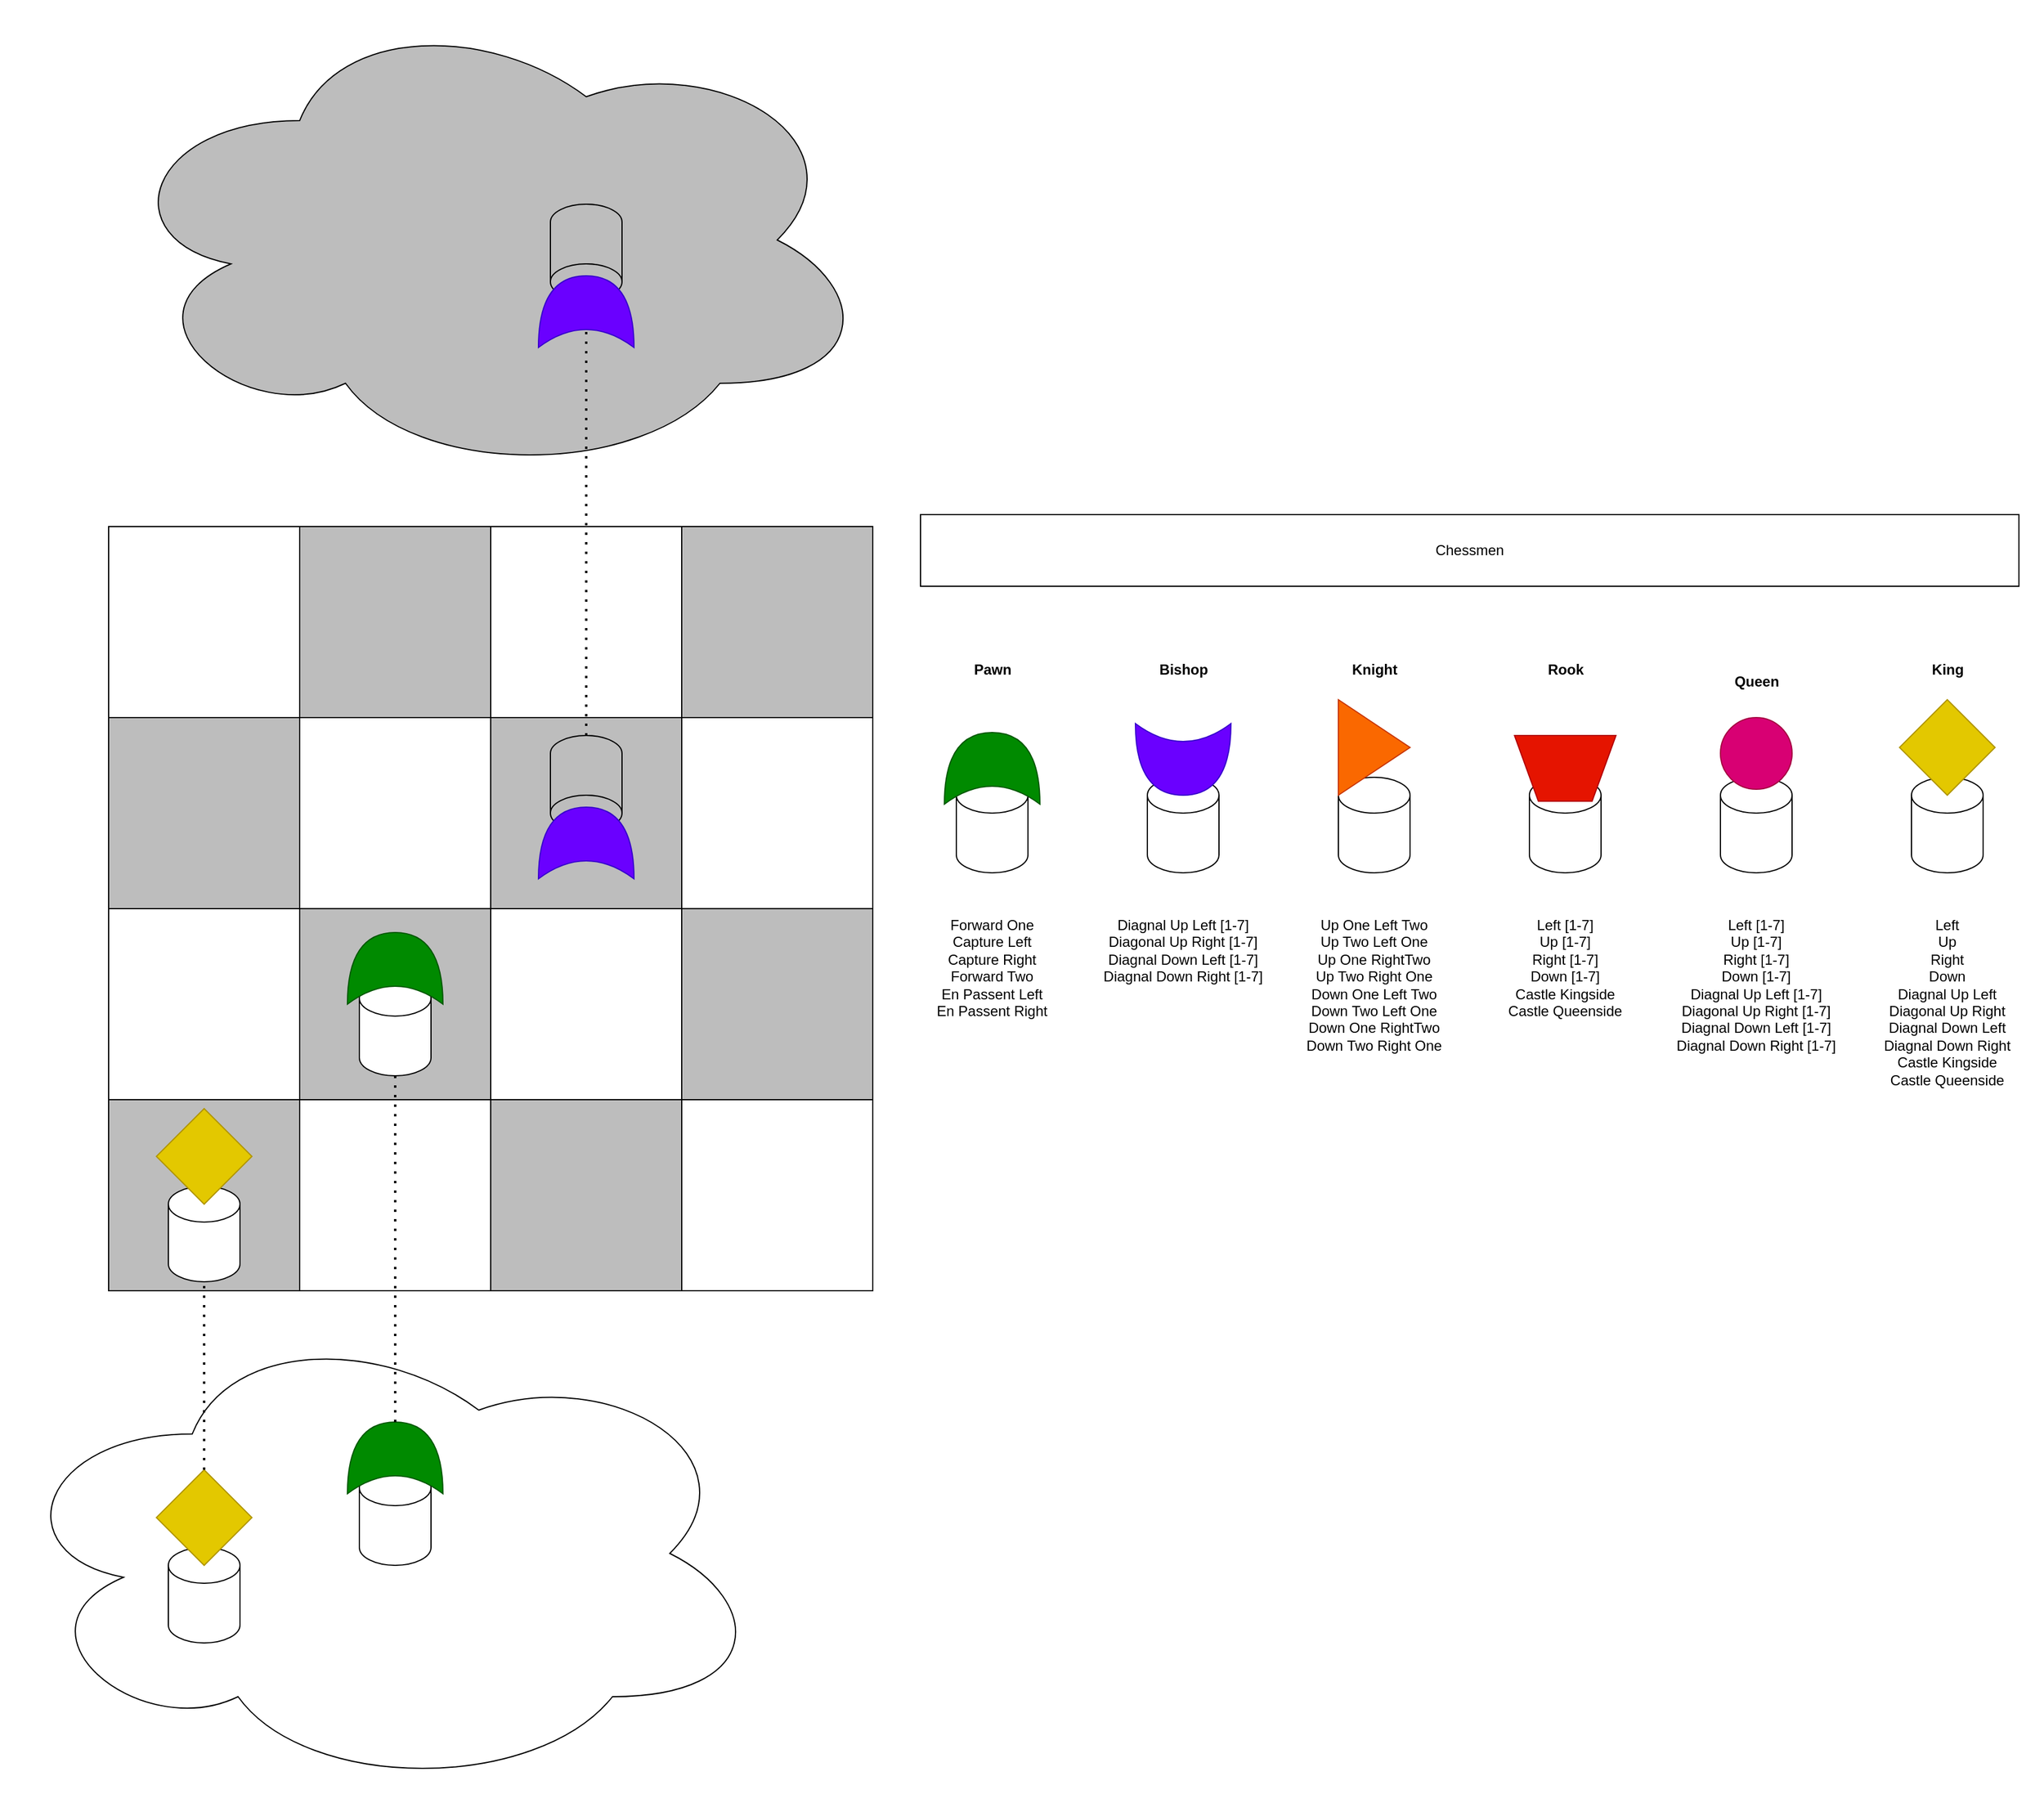 <mxfile>
    <diagram id="X2ZxIjBmREGLD9pnya73" name="Page-1">
        <mxGraphModel dx="2014" dy="1950" grid="1" gridSize="10" guides="1" tooltips="1" connect="1" arrows="1" fold="1" page="0" pageScale="1" pageWidth="850" pageHeight="1100" math="0" shadow="0">
            <root>
                <mxCell id="0"/>
                <mxCell id="1" parent="0"/>
                <mxCell id="34" value="" style="whiteSpace=wrap;html=1;aspect=fixed;fillColor=#BDBDBD;" parent="1" vertex="1">
                    <mxGeometry x="440" y="120" width="160" height="160" as="geometry"/>
                </mxCell>
                <mxCell id="2" value="" style="whiteSpace=wrap;html=1;aspect=fixed;" parent="1" vertex="1">
                    <mxGeometry x="120" y="280" width="160" height="160" as="geometry"/>
                </mxCell>
                <mxCell id="3" value="" style="whiteSpace=wrap;html=1;aspect=fixed;fillColor=#BDBDBD;" parent="1" vertex="1">
                    <mxGeometry x="280" y="280" width="160" height="160" as="geometry"/>
                </mxCell>
                <mxCell id="4" value="" style="whiteSpace=wrap;html=1;aspect=fixed;fillColor=#BDBDBD;" parent="1" vertex="1">
                    <mxGeometry x="120" y="440" width="160" height="160" as="geometry"/>
                </mxCell>
                <mxCell id="5" value="" style="whiteSpace=wrap;html=1;aspect=fixed;" parent="1" vertex="1">
                    <mxGeometry x="280" y="440" width="160" height="160" as="geometry"/>
                </mxCell>
                <mxCell id="6" value="" style="shape=cylinder3;whiteSpace=wrap;html=1;boundedLbl=1;backgroundOutline=1;size=15;" parent="1" vertex="1">
                    <mxGeometry x="330" y="340" width="60" height="80" as="geometry"/>
                </mxCell>
                <mxCell id="7" value="" style="shape=xor;whiteSpace=wrap;html=1;rotation=-90;fillColor=#008a00;fontColor=#ffffff;strokeColor=#005700;" parent="1" vertex="1">
                    <mxGeometry x="330" y="290" width="60" height="80" as="geometry"/>
                </mxCell>
                <mxCell id="8" value="" style="ellipse;shape=cloud;whiteSpace=wrap;html=1;" parent="1" vertex="1">
                    <mxGeometry x="30" y="620" width="640" height="400" as="geometry"/>
                </mxCell>
                <mxCell id="9" value="" style="shape=cylinder3;whiteSpace=wrap;html=1;boundedLbl=1;backgroundOutline=1;size=15;" parent="1" vertex="1">
                    <mxGeometry x="330" y="750" width="60" height="80" as="geometry"/>
                </mxCell>
                <mxCell id="10" value="" style="shape=xor;whiteSpace=wrap;html=1;rotation=-90;fillColor=#008a00;fontColor=#ffffff;strokeColor=#005700;" parent="1" vertex="1">
                    <mxGeometry x="330" y="700" width="60" height="80" as="geometry"/>
                </mxCell>
                <mxCell id="11" value="" style="endArrow=none;dashed=1;html=1;dashPattern=1 3;strokeWidth=2;entryX=0.5;entryY=1;entryDx=0;entryDy=0;entryPerimeter=0;exitX=1;exitY=0.5;exitDx=0;exitDy=0;exitPerimeter=0;" parent="1" source="10" target="6" edge="1">
                    <mxGeometry width="50" height="50" relative="1" as="geometry">
                        <mxPoint x="-40" y="670" as="sourcePoint"/>
                        <mxPoint x="10" y="620" as="targetPoint"/>
                    </mxGeometry>
                </mxCell>
                <mxCell id="12" value="" style="shape=cylinder3;whiteSpace=wrap;html=1;boundedLbl=1;backgroundOutline=1;size=15;fillColor=#BDBDBD;rotation=-180;" parent="1" vertex="1">
                    <mxGeometry x="490" y="135" width="60" height="80" as="geometry"/>
                </mxCell>
                <mxCell id="13" value="" style="shape=xor;whiteSpace=wrap;html=1;rotation=-90;fillColor=#6a00ff;fontColor=#ffffff;strokeColor=#3700CC;" parent="1" vertex="1">
                    <mxGeometry x="490" y="185" width="60" height="80" as="geometry"/>
                </mxCell>
                <mxCell id="16" value="" style="whiteSpace=wrap;html=1;aspect=fixed;" parent="1" vertex="1">
                    <mxGeometry x="440" y="280" width="160" height="160" as="geometry"/>
                </mxCell>
                <mxCell id="17" value="" style="whiteSpace=wrap;html=1;aspect=fixed;fillColor=#BDBDBD;" parent="1" vertex="1">
                    <mxGeometry x="600" y="280" width="160" height="160" as="geometry"/>
                </mxCell>
                <mxCell id="18" value="" style="whiteSpace=wrap;html=1;aspect=fixed;fillColor=#BDBDBD;" parent="1" vertex="1">
                    <mxGeometry x="440" y="440" width="160" height="160" as="geometry"/>
                </mxCell>
                <mxCell id="19" value="" style="whiteSpace=wrap;html=1;aspect=fixed;" parent="1" vertex="1">
                    <mxGeometry x="600" y="440" width="160" height="160" as="geometry"/>
                </mxCell>
                <mxCell id="24" value="" style="whiteSpace=wrap;html=1;aspect=fixed;" parent="1" vertex="1">
                    <mxGeometry x="120" y="-40" width="160" height="160" as="geometry"/>
                </mxCell>
                <mxCell id="25" value="" style="whiteSpace=wrap;html=1;aspect=fixed;fillColor=#BDBDBD;" parent="1" vertex="1">
                    <mxGeometry x="280" y="-40" width="160" height="160" as="geometry"/>
                </mxCell>
                <mxCell id="26" value="" style="whiteSpace=wrap;html=1;aspect=fixed;fillColor=#BDBDBD;" parent="1" vertex="1">
                    <mxGeometry x="120" y="120" width="160" height="160" as="geometry"/>
                </mxCell>
                <mxCell id="27" value="" style="whiteSpace=wrap;html=1;aspect=fixed;" parent="1" vertex="1">
                    <mxGeometry x="280" y="120" width="160" height="160" as="geometry"/>
                </mxCell>
                <mxCell id="32" value="" style="whiteSpace=wrap;html=1;aspect=fixed;" parent="1" vertex="1">
                    <mxGeometry x="440" y="-40" width="160" height="160" as="geometry"/>
                </mxCell>
                <mxCell id="33" value="" style="whiteSpace=wrap;html=1;aspect=fixed;fillColor=#BDBDBD;" parent="1" vertex="1">
                    <mxGeometry x="600" y="-40" width="160" height="160" as="geometry"/>
                </mxCell>
                <mxCell id="35" value="" style="whiteSpace=wrap;html=1;aspect=fixed;" parent="1" vertex="1">
                    <mxGeometry x="600" y="120" width="160" height="160" as="geometry"/>
                </mxCell>
                <mxCell id="36" value="" style="shape=cylinder3;whiteSpace=wrap;html=1;boundedLbl=1;backgroundOutline=1;size=15;" parent="1" vertex="1">
                    <mxGeometry x="170" y="512.5" width="60" height="80" as="geometry"/>
                </mxCell>
                <mxCell id="37" value="" style="rhombus;whiteSpace=wrap;html=1;fillColor=#e3c800;fontColor=#000000;strokeColor=#B09500;" parent="1" vertex="1">
                    <mxGeometry x="160" y="447.5" width="80" height="80" as="geometry"/>
                </mxCell>
                <mxCell id="38" value="" style="shape=cylinder3;whiteSpace=wrap;html=1;boundedLbl=1;backgroundOutline=1;size=15;" parent="1" vertex="1">
                    <mxGeometry x="170" y="815" width="60" height="80" as="geometry"/>
                </mxCell>
                <mxCell id="39" value="" style="rhombus;whiteSpace=wrap;html=1;fillColor=#e3c800;fontColor=#000000;strokeColor=#B09500;" parent="1" vertex="1">
                    <mxGeometry x="160" y="750" width="80" height="80" as="geometry"/>
                </mxCell>
                <mxCell id="40" value="" style="endArrow=none;dashed=1;html=1;dashPattern=1 3;strokeWidth=2;entryX=0.5;entryY=1;entryDx=0;entryDy=0;entryPerimeter=0;exitX=0.5;exitY=0;exitDx=0;exitDy=0;" parent="1" source="39" target="36" edge="1">
                    <mxGeometry width="50" height="50" relative="1" as="geometry">
                        <mxPoint x="20" y="750" as="sourcePoint"/>
                        <mxPoint x="70" y="700" as="targetPoint"/>
                    </mxGeometry>
                </mxCell>
                <mxCell id="41" value="" style="ellipse;shape=cloud;whiteSpace=wrap;html=1;fillColor=#BDBDBD;" parent="1" vertex="1">
                    <mxGeometry x="120" y="-480" width="640" height="400" as="geometry"/>
                </mxCell>
                <mxCell id="42" value="" style="shape=cylinder3;whiteSpace=wrap;html=1;boundedLbl=1;backgroundOutline=1;size=15;fillColor=#BDBDBD;rotation=-180;" parent="1" vertex="1">
                    <mxGeometry x="490" y="-310" width="60" height="80" as="geometry"/>
                </mxCell>
                <mxCell id="43" value="" style="shape=xor;whiteSpace=wrap;html=1;rotation=-90;fillColor=#6a00ff;fontColor=#ffffff;strokeColor=#3700CC;" parent="1" vertex="1">
                    <mxGeometry x="490" y="-260" width="60" height="80" as="geometry"/>
                </mxCell>
                <mxCell id="44" value="" style="endArrow=none;dashed=1;html=1;dashPattern=1 3;strokeWidth=2;entryX=0.25;entryY=0.5;entryDx=0;entryDy=0;entryPerimeter=0;exitX=0.5;exitY=1;exitDx=0;exitDy=0;exitPerimeter=0;" parent="1" source="12" target="43" edge="1">
                    <mxGeometry width="50" height="50" relative="1" as="geometry">
                        <mxPoint x="700" y="-70" as="sourcePoint"/>
                        <mxPoint x="750" y="-120" as="targetPoint"/>
                    </mxGeometry>
                </mxCell>
                <mxCell id="45" value="" style="shape=cylinder3;whiteSpace=wrap;html=1;boundedLbl=1;backgroundOutline=1;size=15;" parent="1" vertex="1">
                    <mxGeometry x="830" y="170" width="60" height="80" as="geometry"/>
                </mxCell>
                <mxCell id="46" value="" style="shape=xor;whiteSpace=wrap;html=1;rotation=-90;fillColor=#008a00;fontColor=#ffffff;strokeColor=#005700;" parent="1" vertex="1">
                    <mxGeometry x="830" y="122.5" width="60" height="80" as="geometry"/>
                </mxCell>
                <mxCell id="47" value="Pawn" style="text;html=1;align=center;verticalAlign=middle;resizable=0;points=[];autosize=1;strokeColor=none;fillColor=none;fontStyle=1" parent="1" vertex="1">
                    <mxGeometry x="835" y="70" width="50" height="20" as="geometry"/>
                </mxCell>
                <mxCell id="48" value="Forward One&lt;br&gt;Capture Left&lt;br&gt;Capture Right&lt;br&gt;Forward Two&lt;br&gt;En Passent Left&lt;br&gt;En Passent Right" style="text;html=1;strokeColor=none;fillColor=none;align=center;verticalAlign=top;whiteSpace=wrap;rounded=0;" parent="1" vertex="1">
                    <mxGeometry x="780" y="280" width="160" height="120" as="geometry"/>
                </mxCell>
                <mxCell id="49" value="" style="shape=cylinder3;whiteSpace=wrap;html=1;boundedLbl=1;backgroundOutline=1;size=15;rotation=0;" parent="1" vertex="1">
                    <mxGeometry x="990" y="170" width="60" height="80" as="geometry"/>
                </mxCell>
                <mxCell id="50" value="" style="shape=xor;whiteSpace=wrap;html=1;rotation=90;fillColor=#6a00ff;fontColor=#ffffff;strokeColor=#3700CC;" parent="1" vertex="1">
                    <mxGeometry x="990" y="115" width="60" height="80" as="geometry"/>
                </mxCell>
                <mxCell id="51" value="Bishop" style="text;html=1;align=center;verticalAlign=middle;resizable=0;points=[];autosize=1;strokeColor=none;fillColor=none;fontStyle=1" parent="1" vertex="1">
                    <mxGeometry x="990" y="70" width="60" height="20" as="geometry"/>
                </mxCell>
                <mxCell id="52" value="" style="shape=cylinder3;whiteSpace=wrap;html=1;boundedLbl=1;backgroundOutline=1;size=15;" parent="1" vertex="1">
                    <mxGeometry x="1630" y="170" width="60" height="80" as="geometry"/>
                </mxCell>
                <mxCell id="53" value="" style="rhombus;whiteSpace=wrap;html=1;fillColor=#e3c800;fontColor=#000000;strokeColor=#B09500;" parent="1" vertex="1">
                    <mxGeometry x="1620" y="105" width="80" height="80" as="geometry"/>
                </mxCell>
                <mxCell id="54" value="King" style="text;html=1;align=center;verticalAlign=middle;resizable=0;points=[];autosize=1;strokeColor=none;fillColor=none;fontStyle=1" parent="1" vertex="1">
                    <mxGeometry x="1640" y="70" width="40" height="20" as="geometry"/>
                </mxCell>
                <mxCell id="55" value="" style="shape=cylinder3;whiteSpace=wrap;html=1;boundedLbl=1;backgroundOutline=1;size=15;" parent="1" vertex="1">
                    <mxGeometry x="1310" y="170" width="60" height="80" as="geometry"/>
                </mxCell>
                <mxCell id="60" value="Rook" style="text;html=1;align=center;verticalAlign=middle;resizable=0;points=[];autosize=1;strokeColor=none;fillColor=none;fontStyle=1" parent="1" vertex="1">
                    <mxGeometry x="1315" y="70" width="50" height="20" as="geometry"/>
                </mxCell>
                <mxCell id="61" value="" style="shape=cylinder3;whiteSpace=wrap;html=1;boundedLbl=1;backgroundOutline=1;size=15;rotation=0;" parent="1" vertex="1">
                    <mxGeometry x="1150" y="170" width="60" height="80" as="geometry"/>
                </mxCell>
                <mxCell id="59" value="" style="triangle;whiteSpace=wrap;html=1;fillColor=#fa6800;fontColor=#000000;strokeColor=#C73500;" parent="1" vertex="1">
                    <mxGeometry x="1150" y="105" width="60" height="80" as="geometry"/>
                </mxCell>
                <mxCell id="62" value="Knight" style="text;html=1;align=center;verticalAlign=middle;resizable=0;points=[];autosize=1;strokeColor=none;fillColor=none;fontStyle=1" parent="1" vertex="1">
                    <mxGeometry x="1155" y="70" width="50" height="20" as="geometry"/>
                </mxCell>
                <mxCell id="64" value="" style="shape=cylinder3;whiteSpace=wrap;html=1;boundedLbl=1;backgroundOutline=1;size=15;" parent="1" vertex="1">
                    <mxGeometry x="1470" y="170" width="60" height="80" as="geometry"/>
                </mxCell>
                <mxCell id="65" value="" style="ellipse;whiteSpace=wrap;html=1;aspect=fixed;fillColor=#d80073;strokeColor=#A50040;fontColor=#ffffff;" parent="1" vertex="1">
                    <mxGeometry x="1470" y="120" width="60" height="60" as="geometry"/>
                </mxCell>
                <mxCell id="66" value="Queen" style="text;html=1;align=center;verticalAlign=middle;resizable=0;points=[];autosize=1;strokeColor=none;fillColor=none;fontStyle=1" parent="1" vertex="1">
                    <mxGeometry x="1475" y="80" width="50" height="20" as="geometry"/>
                </mxCell>
                <mxCell id="68" value="Diagnal Up Left [1-7]&lt;br&gt;Diagonal Up Right [1-7]&lt;br&gt;Diagnal Down Left [1-7]&lt;br&gt;Diagnal Down Right [1-7]" style="text;html=1;strokeColor=none;fillColor=none;align=center;verticalAlign=top;whiteSpace=wrap;rounded=0;" parent="1" vertex="1">
                    <mxGeometry x="940" y="280" width="160" height="120" as="geometry"/>
                </mxCell>
                <mxCell id="69" value="" style="shape=trapezoid;perimeter=trapezoidPerimeter;whiteSpace=wrap;html=1;fixedSize=1;fillColor=#e51400;rotation=-180;fontColor=#ffffff;strokeColor=#B20000;" parent="1" vertex="1">
                    <mxGeometry x="1297.5" y="135" width="85" height="55" as="geometry"/>
                </mxCell>
                <mxCell id="70" value="Up One Left Two&lt;br&gt;Up Two Left One&lt;br&gt;Up One RightTwo&lt;br&gt;Up Two Right One&lt;br&gt;Down One Left Two&lt;br&gt;Down&amp;nbsp;Two Left One&lt;br&gt;Down&amp;nbsp;One RightTwo&lt;br&gt;Down&amp;nbsp;Two Right One" style="text;html=1;strokeColor=none;fillColor=none;align=center;verticalAlign=top;whiteSpace=wrap;rounded=0;" parent="1" vertex="1">
                    <mxGeometry x="1100" y="280" width="160" height="160" as="geometry"/>
                </mxCell>
                <mxCell id="71" value="Left [1-7]&lt;br&gt;Up [1-7]&lt;br&gt;Right [1-7]&lt;br&gt;Down [1-7]&lt;br&gt;Castle Kingside&lt;br&gt;Castle Queenside" style="text;html=1;strokeColor=none;fillColor=none;align=center;verticalAlign=top;whiteSpace=wrap;rounded=0;" parent="1" vertex="1">
                    <mxGeometry x="1260" y="280" width="160" height="250" as="geometry"/>
                </mxCell>
                <mxCell id="75" value="Chessmen" style="rounded=0;whiteSpace=wrap;html=1;" parent="1" vertex="1">
                    <mxGeometry x="800" y="-50" width="920" height="60" as="geometry"/>
                </mxCell>
                <mxCell id="76" value="Left [1-7]&lt;br&gt;Up [1-7]&lt;br&gt;Right [1-7]&lt;br&gt;Down [1-7]&lt;br&gt;Diagnal Up Left [1-7]&lt;br&gt;Diagonal Up Right [1-7]&lt;br&gt;Diagnal Down Left [1-7]&lt;br&gt;Diagnal Down Right [1-7]" style="text;html=1;strokeColor=none;fillColor=none;align=center;verticalAlign=top;whiteSpace=wrap;rounded=0;" vertex="1" parent="1">
                    <mxGeometry x="1420" y="280" width="160" height="200" as="geometry"/>
                </mxCell>
                <mxCell id="77" value="Left&lt;br&gt;Up&lt;br&gt;Right&lt;br&gt;Down&lt;br&gt;Diagnal Up Left&lt;br&gt;Diagonal Up Right&lt;br&gt;Diagnal Down Left&lt;br&gt;Diagnal Down Right&lt;br&gt;Castle Kingside&lt;br&gt;Castle Queenside" style="text;html=1;strokeColor=none;fillColor=none;align=center;verticalAlign=top;whiteSpace=wrap;rounded=0;" vertex="1" parent="1">
                    <mxGeometry x="1580" y="280" width="160" height="160" as="geometry"/>
                </mxCell>
            </root>
        </mxGraphModel>
    </diagram>
</mxfile>